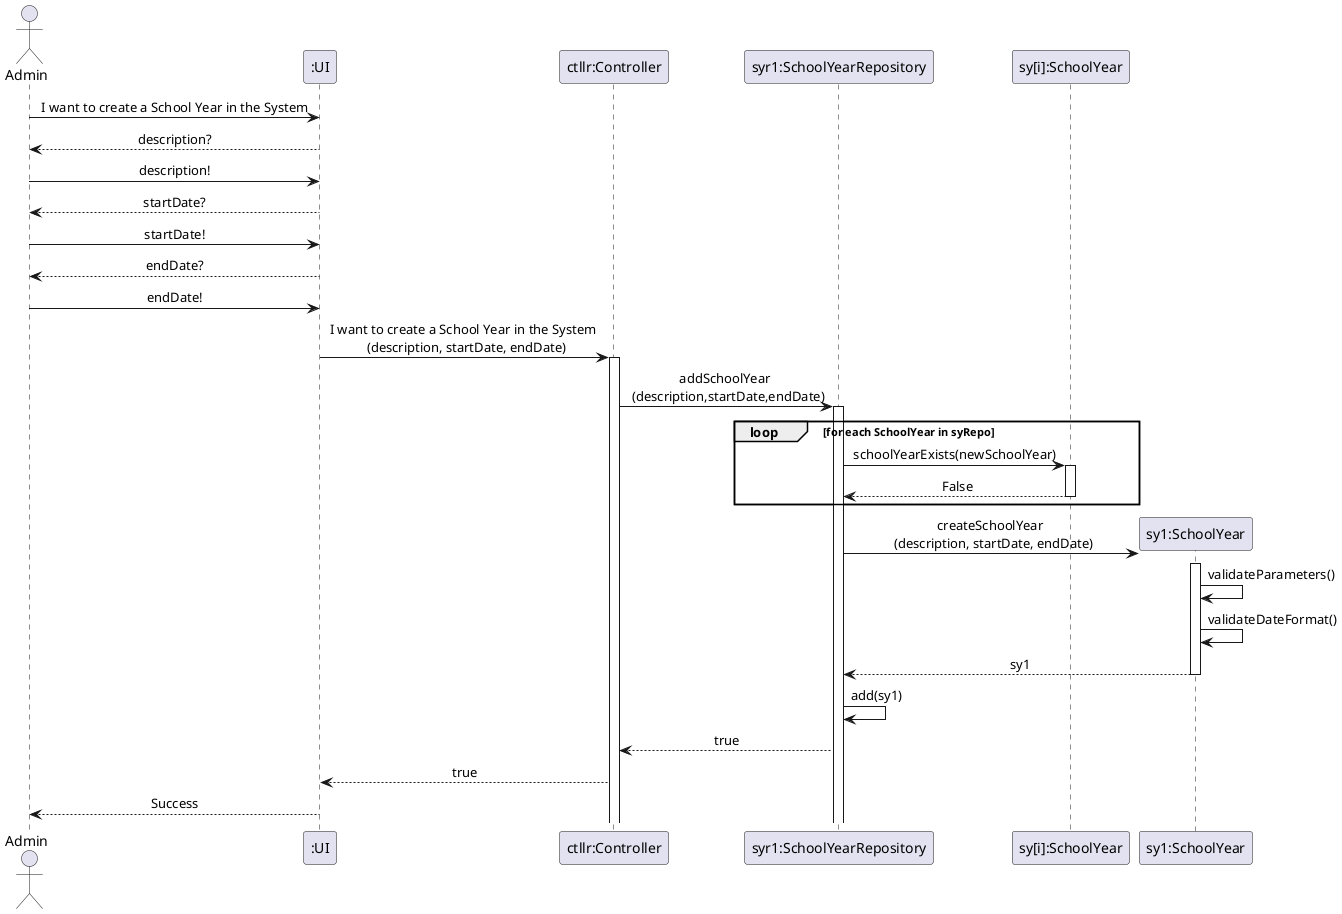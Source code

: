 @startuml
skinparam sequenceMessageAlign center

actor Admin
participant ":UI" as UI
participant "ctllr:Controller" as ctrl
participant "syr1:SchoolYearRepository" as syRepo
participant "sy[i]:SchoolYear" as SY

Admin -> UI : I want to create a School Year in the System
UI --> Admin : description?
Admin -> UI : description!
UI --> Admin : startDate?
Admin -> UI : startDate!
UI --> Admin : endDate?
Admin -> UI : endDate!

UI -> ctrl : I want to create a School Year in the System \n (description, startDate, endDate)
activate ctrl
ctrl -> syRepo : addSchoolYear \n (description,startDate,endDate)
activate syRepo
loop for each SchoolYear in syRepo
    syRepo -> SY : schoolYearExists(newSchoolYear)
    activate SY
    SY --> syRepo : False
    deactivate SY
end
create "sy1:SchoolYear" as SchoolYear
syRepo -> SchoolYear: createSchoolYear \n (description, startDate, endDate)
activate SchoolYear
SchoolYear -> SchoolYear : validateParameters()
SchoolYear -> SchoolYear : validateDateFormat()
SchoolYear --> syRepo: sy1
deactivate SchoolYear

syRepo -> syRepo : add(sy1)
syRepo --> ctrl : true
ctrl --> UI : true
UI --> Admin : Success

@enduml